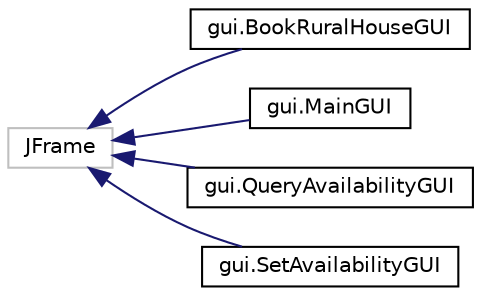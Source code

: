 digraph "Representación gráfica de la clase"
{
 // LATEX_PDF_SIZE
  edge [fontname="Helvetica",fontsize="10",labelfontname="Helvetica",labelfontsize="10"];
  node [fontname="Helvetica",fontsize="10",shape=record];
  rankdir="LR";
  Node7 [label="JFrame",height=0.2,width=0.4,color="grey75", fillcolor="white", style="filled",tooltip=" "];
  Node7 -> Node0 [dir="back",color="midnightblue",fontsize="10",style="solid",fontname="Helvetica"];
  Node0 [label="gui.BookRuralHouseGUI",height=0.2,width=0.4,color="black", fillcolor="white", style="filled",URL="$classgui_1_1_book_rural_house_g_u_i.html",tooltip=" "];
  Node7 -> Node9 [dir="back",color="midnightblue",fontsize="10",style="solid",fontname="Helvetica"];
  Node9 [label="gui.MainGUI",height=0.2,width=0.4,color="black", fillcolor="white", style="filled",URL="$classgui_1_1_main_g_u_i.html",tooltip=" "];
  Node7 -> Node10 [dir="back",color="midnightblue",fontsize="10",style="solid",fontname="Helvetica"];
  Node10 [label="gui.QueryAvailabilityGUI",height=0.2,width=0.4,color="black", fillcolor="white", style="filled",URL="$classgui_1_1_query_availability_g_u_i.html",tooltip=" "];
  Node7 -> Node11 [dir="back",color="midnightblue",fontsize="10",style="solid",fontname="Helvetica"];
  Node11 [label="gui.SetAvailabilityGUI",height=0.2,width=0.4,color="black", fillcolor="white", style="filled",URL="$classgui_1_1_set_availability_g_u_i.html",tooltip=" "];
}
